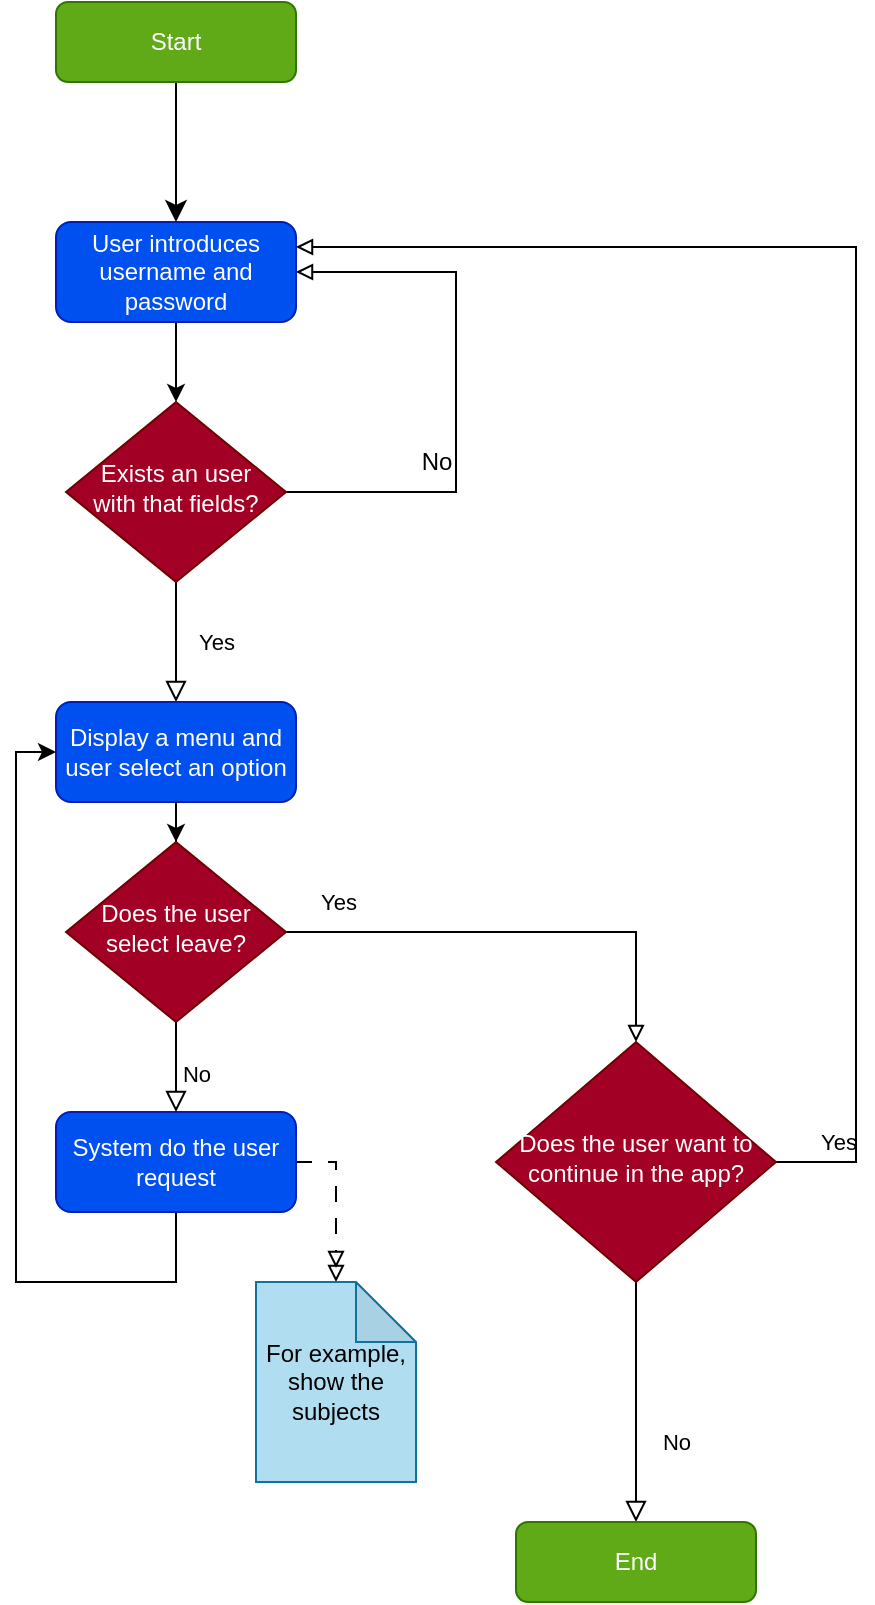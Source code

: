 <mxfile version="20.8.16" type="device"><diagram id="C5RBs43oDa-KdzZeNtuy" name="Page-1"><mxGraphModel dx="1434" dy="884" grid="1" gridSize="10" guides="1" tooltips="1" connect="1" arrows="1" fold="1" page="1" pageScale="1" pageWidth="600" pageHeight="900" math="0" shadow="0"><root><mxCell id="WIyWlLk6GJQsqaUBKTNV-0"/><mxCell id="WIyWlLk6GJQsqaUBKTNV-1" parent="WIyWlLk6GJQsqaUBKTNV-0"/><mxCell id="WIyWlLk6GJQsqaUBKTNV-2" value="" style="rounded=0;html=1;jettySize=auto;orthogonalLoop=1;fontSize=11;endArrow=classic;endFill=1;endSize=8;strokeWidth=1;shadow=0;labelBackgroundColor=none;edgeStyle=orthogonalEdgeStyle;" parent="WIyWlLk6GJQsqaUBKTNV-1" source="WIyWlLk6GJQsqaUBKTNV-3" edge="1"><mxGeometry relative="1" as="geometry"><mxPoint x="160" y="150" as="targetPoint"/></mxGeometry></mxCell><mxCell id="WIyWlLk6GJQsqaUBKTNV-3" value="Start" style="rounded=1;whiteSpace=wrap;html=1;fontSize=12;glass=0;strokeWidth=1;shadow=0;fillColor=#60a917;fontColor=#ffffff;strokeColor=#2D7600;" parent="WIyWlLk6GJQsqaUBKTNV-1" vertex="1"><mxGeometry x="100" y="40" width="120" height="40" as="geometry"/></mxCell><mxCell id="WIyWlLk6GJQsqaUBKTNV-4" value="Yes" style="rounded=0;html=1;jettySize=auto;orthogonalLoop=1;fontSize=11;endArrow=block;endFill=0;endSize=8;strokeWidth=1;shadow=0;labelBackgroundColor=none;edgeStyle=orthogonalEdgeStyle;" parent="WIyWlLk6GJQsqaUBKTNV-1" source="WIyWlLk6GJQsqaUBKTNV-6" target="ePTbsDycBP0X6AN1izt7-4" edge="1"><mxGeometry y="20" relative="1" as="geometry"><mxPoint as="offset"/><mxPoint x="160" y="390" as="targetPoint"/></mxGeometry></mxCell><mxCell id="ePTbsDycBP0X6AN1izt7-2" style="edgeStyle=orthogonalEdgeStyle;rounded=0;orthogonalLoop=1;jettySize=auto;html=1;exitX=1;exitY=0.5;exitDx=0;exitDy=0;entryX=1;entryY=0.5;entryDx=0;entryDy=0;endArrow=block;endFill=0;" edge="1" parent="WIyWlLk6GJQsqaUBKTNV-1" source="WIyWlLk6GJQsqaUBKTNV-6" target="ePTbsDycBP0X6AN1izt7-0"><mxGeometry relative="1" as="geometry"><Array as="points"><mxPoint x="300" y="285"/><mxPoint x="300" y="175"/></Array></mxGeometry></mxCell><mxCell id="WIyWlLk6GJQsqaUBKTNV-6" value="Exists an user with that fields?" style="rhombus;whiteSpace=wrap;html=1;shadow=0;fontFamily=Helvetica;fontSize=12;align=center;strokeWidth=1;spacing=6;spacingTop=-4;fillColor=#a20025;fontColor=#ffffff;strokeColor=#6F0000;" parent="WIyWlLk6GJQsqaUBKTNV-1" vertex="1"><mxGeometry x="105" y="240" width="110" height="90" as="geometry"/></mxCell><mxCell id="WIyWlLk6GJQsqaUBKTNV-8" value="No" style="rounded=0;html=1;jettySize=auto;orthogonalLoop=1;fontSize=11;endArrow=block;endFill=0;endSize=8;strokeWidth=1;shadow=0;labelBackgroundColor=none;edgeStyle=orthogonalEdgeStyle;" parent="WIyWlLk6GJQsqaUBKTNV-1" source="WIyWlLk6GJQsqaUBKTNV-10" target="WIyWlLk6GJQsqaUBKTNV-11" edge="1"><mxGeometry x="0.333" y="20" relative="1" as="geometry"><mxPoint as="offset"/></mxGeometry></mxCell><mxCell id="WIyWlLk6GJQsqaUBKTNV-9" value="Yes" style="edgeStyle=orthogonalEdgeStyle;rounded=0;html=1;jettySize=auto;orthogonalLoop=1;fontSize=11;endArrow=block;endFill=0;endSize=6;strokeWidth=1;shadow=0;labelBackgroundColor=none;entryX=1;entryY=0.25;entryDx=0;entryDy=0;exitX=1;exitY=0.5;exitDx=0;exitDy=0;" parent="WIyWlLk6GJQsqaUBKTNV-1" source="WIyWlLk6GJQsqaUBKTNV-10" target="ePTbsDycBP0X6AN1izt7-0" edge="1"><mxGeometry x="-0.922" y="10" relative="1" as="geometry"><mxPoint as="offset"/><mxPoint x="480" y="600" as="targetPoint"/><Array as="points"><mxPoint x="500" y="620"/><mxPoint x="500" y="163"/></Array></mxGeometry></mxCell><mxCell id="WIyWlLk6GJQsqaUBKTNV-10" value="Does the user want to continue in the app?" style="rhombus;whiteSpace=wrap;html=1;shadow=0;fontFamily=Helvetica;fontSize=12;align=center;strokeWidth=1;spacing=6;spacingTop=-4;fillColor=#a20025;fontColor=#ffffff;strokeColor=#6F0000;" parent="WIyWlLk6GJQsqaUBKTNV-1" vertex="1"><mxGeometry x="320" y="560" width="140" height="120" as="geometry"/></mxCell><mxCell id="WIyWlLk6GJQsqaUBKTNV-11" value="End" style="rounded=1;whiteSpace=wrap;html=1;fontSize=12;glass=0;strokeWidth=1;shadow=0;fillColor=#60a917;fontColor=#ffffff;strokeColor=#2D7600;" parent="WIyWlLk6GJQsqaUBKTNV-1" vertex="1"><mxGeometry x="330" y="800" width="120" height="40" as="geometry"/></mxCell><mxCell id="ePTbsDycBP0X6AN1izt7-1" style="edgeStyle=orthogonalEdgeStyle;rounded=0;orthogonalLoop=1;jettySize=auto;html=1;entryX=0.5;entryY=0;entryDx=0;entryDy=0;endArrow=classic;endFill=1;" edge="1" parent="WIyWlLk6GJQsqaUBKTNV-1" source="ePTbsDycBP0X6AN1izt7-0" target="WIyWlLk6GJQsqaUBKTNV-6"><mxGeometry relative="1" as="geometry"/></mxCell><mxCell id="ePTbsDycBP0X6AN1izt7-0" value="User introduces&lt;br&gt;username and password" style="rounded=1;whiteSpace=wrap;html=1;fontSize=12;glass=0;strokeWidth=1;shadow=0;fillColor=#0050ef;fontColor=#ffffff;strokeColor=#001DBC;" vertex="1" parent="WIyWlLk6GJQsqaUBKTNV-1"><mxGeometry x="100" y="150" width="120" height="50" as="geometry"/></mxCell><mxCell id="ePTbsDycBP0X6AN1izt7-3" value="No" style="text;html=1;align=center;verticalAlign=middle;resizable=0;points=[];autosize=1;strokeColor=none;fillColor=none;" vertex="1" parent="WIyWlLk6GJQsqaUBKTNV-1"><mxGeometry x="270" y="255" width="40" height="30" as="geometry"/></mxCell><mxCell id="ePTbsDycBP0X6AN1izt7-4" value="Display a menu and user select an option" style="rounded=1;whiteSpace=wrap;html=1;fontSize=12;glass=0;strokeWidth=1;shadow=0;fillColor=#0050ef;fontColor=#ffffff;strokeColor=#001DBC;" vertex="1" parent="WIyWlLk6GJQsqaUBKTNV-1"><mxGeometry x="100" y="390" width="120" height="50" as="geometry"/></mxCell><mxCell id="ePTbsDycBP0X6AN1izt7-11" style="edgeStyle=orthogonalEdgeStyle;rounded=0;orthogonalLoop=1;jettySize=auto;html=1;entryX=0;entryY=0.5;entryDx=0;entryDy=0;endArrow=classic;endFill=1;" edge="1" parent="WIyWlLk6GJQsqaUBKTNV-1" source="ePTbsDycBP0X6AN1izt7-5" target="ePTbsDycBP0X6AN1izt7-4"><mxGeometry relative="1" as="geometry"><Array as="points"><mxPoint x="160" y="680"/><mxPoint x="80" y="680"/><mxPoint x="80" y="415"/></Array></mxGeometry></mxCell><mxCell id="ePTbsDycBP0X6AN1izt7-16" style="edgeStyle=orthogonalEdgeStyle;rounded=0;orthogonalLoop=1;jettySize=auto;html=1;entryX=0.5;entryY=0;entryDx=0;entryDy=0;entryPerimeter=0;exitX=1;exitY=0.5;exitDx=0;exitDy=0;dashed=1;dashPattern=8 8;endArrow=doubleBlock;endFill=0;" edge="1" parent="WIyWlLk6GJQsqaUBKTNV-1" source="ePTbsDycBP0X6AN1izt7-5" target="ePTbsDycBP0X6AN1izt7-8"><mxGeometry relative="1" as="geometry"/></mxCell><mxCell id="ePTbsDycBP0X6AN1izt7-5" value="System do the user request" style="rounded=1;whiteSpace=wrap;html=1;fontSize=12;glass=0;strokeWidth=1;shadow=0;fillColor=#0050ef;fontColor=#ffffff;strokeColor=#001DBC;" vertex="1" parent="WIyWlLk6GJQsqaUBKTNV-1"><mxGeometry x="100" y="595" width="120" height="50" as="geometry"/></mxCell><mxCell id="ePTbsDycBP0X6AN1izt7-8" value="For example, show the subjects" style="shape=note;whiteSpace=wrap;html=1;backgroundOutline=1;darkOpacity=0.05;fillColor=#b1ddf0;strokeColor=#10739e;" vertex="1" parent="WIyWlLk6GJQsqaUBKTNV-1"><mxGeometry x="200" y="680" width="80" height="100" as="geometry"/></mxCell><mxCell id="ePTbsDycBP0X6AN1izt7-13" value="" style="edgeStyle=orthogonalEdgeStyle;rounded=0;orthogonalLoop=1;jettySize=auto;html=1;entryX=0.5;entryY=0;entryDx=0;entryDy=0;endArrow=classic;endFill=1;" edge="1" parent="WIyWlLk6GJQsqaUBKTNV-1" source="ePTbsDycBP0X6AN1izt7-4" target="ePTbsDycBP0X6AN1izt7-12"><mxGeometry relative="1" as="geometry"><mxPoint x="160" y="440" as="sourcePoint"/><mxPoint x="160" y="595" as="targetPoint"/></mxGeometry></mxCell><mxCell id="ePTbsDycBP0X6AN1izt7-17" value="Yes" style="edgeStyle=orthogonalEdgeStyle;rounded=0;orthogonalLoop=1;jettySize=auto;html=1;entryX=0.5;entryY=0;entryDx=0;entryDy=0;endArrow=block;endFill=0;" edge="1" parent="WIyWlLk6GJQsqaUBKTNV-1" source="ePTbsDycBP0X6AN1izt7-12" target="WIyWlLk6GJQsqaUBKTNV-10"><mxGeometry x="-0.773" y="15" relative="1" as="geometry"><mxPoint as="offset"/></mxGeometry></mxCell><mxCell id="ePTbsDycBP0X6AN1izt7-12" value="Does the user select leave?" style="rhombus;whiteSpace=wrap;html=1;shadow=0;fontFamily=Helvetica;fontSize=12;align=center;strokeWidth=1;spacing=6;spacingTop=-4;fillColor=#a20025;fontColor=#ffffff;strokeColor=#6F0000;" vertex="1" parent="WIyWlLk6GJQsqaUBKTNV-1"><mxGeometry x="105" y="460" width="110" height="90" as="geometry"/></mxCell><mxCell id="ePTbsDycBP0X6AN1izt7-14" value="No" style="rounded=0;html=1;jettySize=auto;orthogonalLoop=1;fontSize=11;endArrow=block;endFill=0;endSize=8;strokeWidth=1;shadow=0;labelBackgroundColor=none;edgeStyle=orthogonalEdgeStyle;exitX=0.5;exitY=1;exitDx=0;exitDy=0;entryX=0.5;entryY=0;entryDx=0;entryDy=0;" edge="1" parent="WIyWlLk6GJQsqaUBKTNV-1" source="ePTbsDycBP0X6AN1izt7-12" target="ePTbsDycBP0X6AN1izt7-5"><mxGeometry x="0.143" y="10" relative="1" as="geometry"><mxPoint as="offset"/><mxPoint x="159.5" y="560" as="sourcePoint"/><mxPoint x="160" y="580" as="targetPoint"/></mxGeometry></mxCell></root></mxGraphModel></diagram></mxfile>